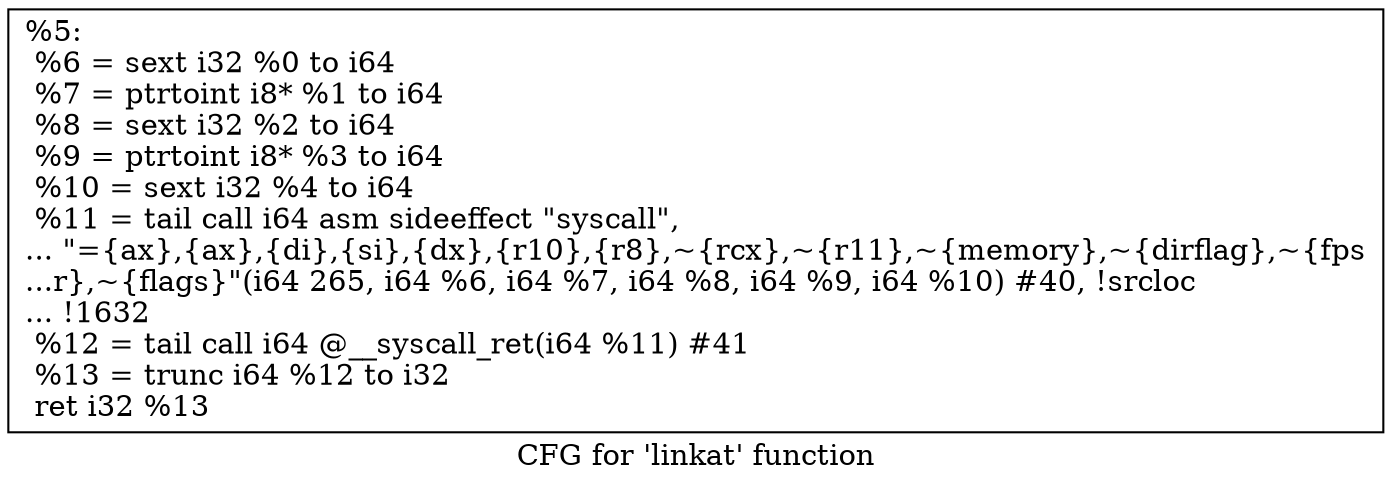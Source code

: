 digraph "CFG for 'linkat' function" {
	label="CFG for 'linkat' function";

	Node0x1dcdd30 [shape=record,label="{%5:\l  %6 = sext i32 %0 to i64\l  %7 = ptrtoint i8* %1 to i64\l  %8 = sext i32 %2 to i64\l  %9 = ptrtoint i8* %3 to i64\l  %10 = sext i32 %4 to i64\l  %11 = tail call i64 asm sideeffect \"syscall\",\l... \"=\{ax\},\{ax\},\{di\},\{si\},\{dx\},\{r10\},\{r8\},~\{rcx\},~\{r11\},~\{memory\},~\{dirflag\},~\{fps\l...r\},~\{flags\}\"(i64 265, i64 %6, i64 %7, i64 %8, i64 %9, i64 %10) #40, !srcloc\l... !1632\l  %12 = tail call i64 @__syscall_ret(i64 %11) #41\l  %13 = trunc i64 %12 to i32\l  ret i32 %13\l}"];
}
